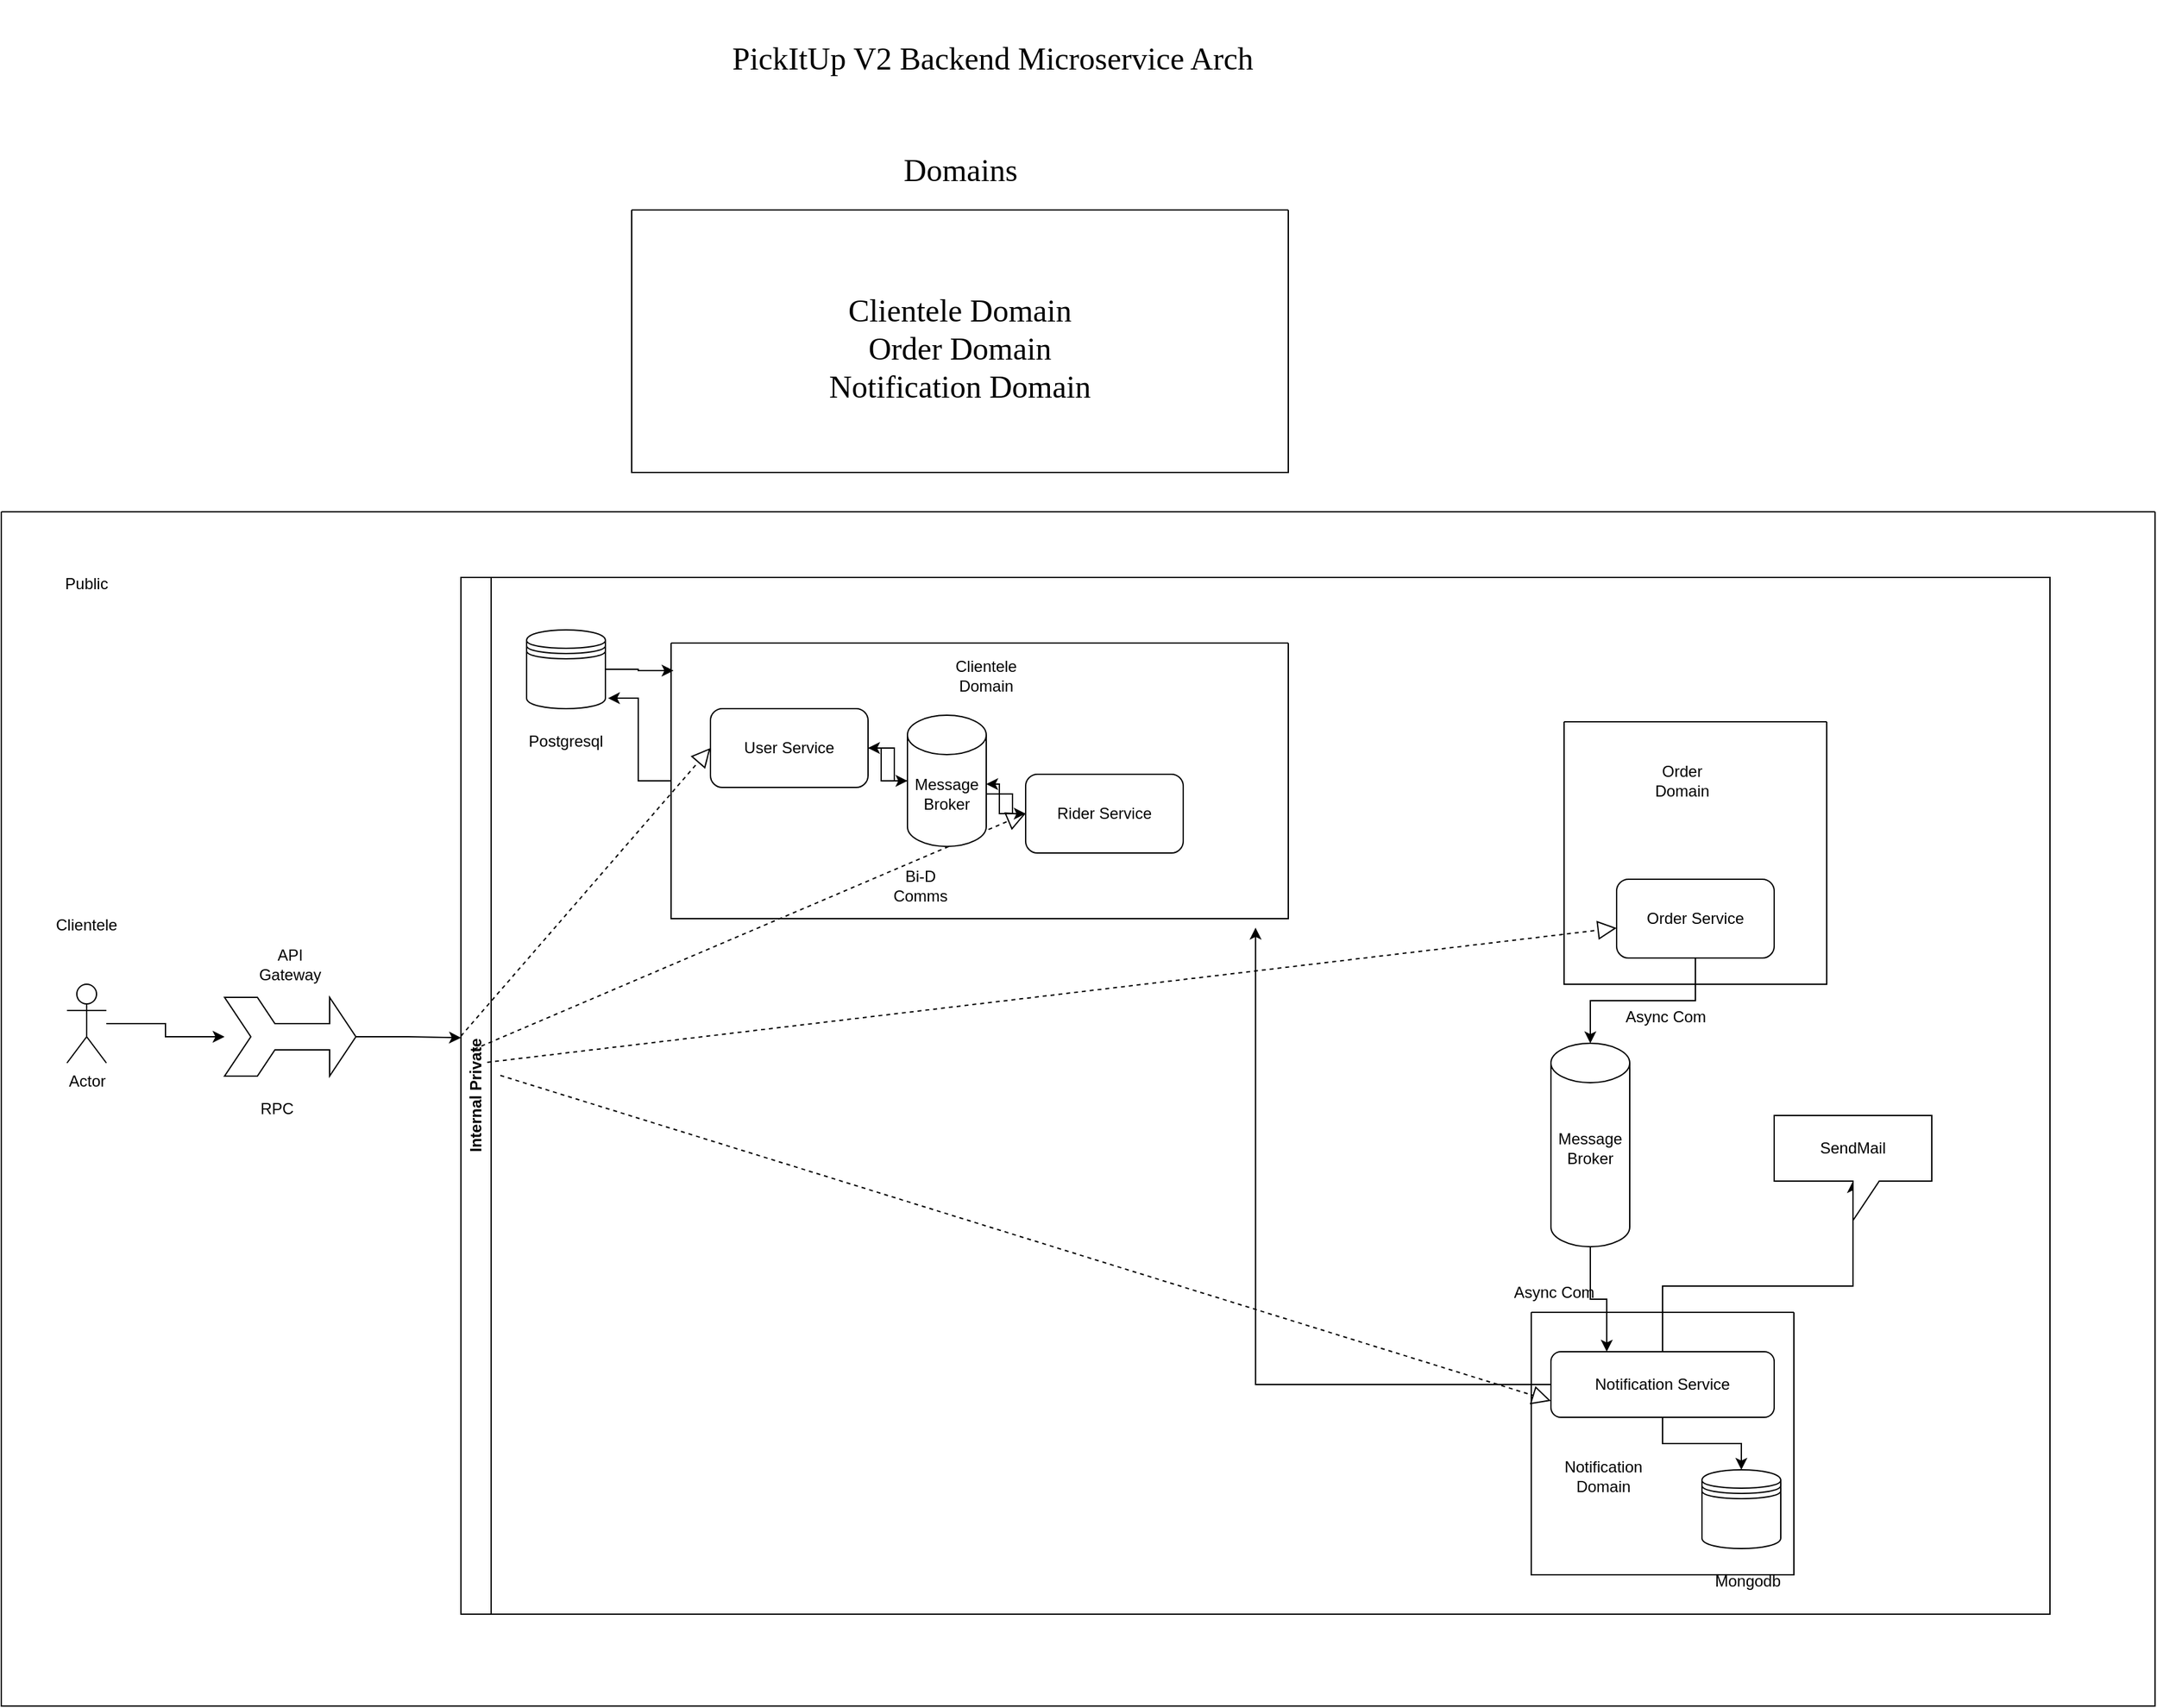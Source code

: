 <mxfile version="24.6.5" type="github">
  <diagram name="Page-1" id="FgEAp5zIvmQN_J7tIbwo">
    <mxGraphModel dx="2211" dy="1966" grid="1" gridSize="10" guides="1" tooltips="1" connect="1" arrows="1" fold="1" page="1" pageScale="1" pageWidth="850" pageHeight="1100" math="0" shadow="0">
      <root>
        <mxCell id="0" />
        <mxCell id="1" parent="0" />
        <mxCell id="CSwMS6x2vKCzfNLJ0Iir-1" value="&lt;font style=&quot;font-size: 24px;&quot; face=&quot;Georgia&quot;&gt;PickItUp V2 Backend Microservice Arch&lt;/font&gt;" style="text;html=1;align=center;verticalAlign=middle;whiteSpace=wrap;rounded=0;" vertex="1" parent="1">
          <mxGeometry x="510" y="-70" width="430" height="90" as="geometry" />
        </mxCell>
        <mxCell id="CSwMS6x2vKCzfNLJ0Iir-2" value="&lt;font style=&quot;font-size: 24px;&quot; face=&quot;Georgia&quot;&gt;Domains&lt;/font&gt;" style="text;html=1;align=center;verticalAlign=middle;resizable=0;points=[];autosize=1;strokeColor=none;fillColor=none;" vertex="1" parent="1">
          <mxGeometry x="640" y="40" width="120" height="40" as="geometry" />
        </mxCell>
        <mxCell id="CSwMS6x2vKCzfNLJ0Iir-6" value="" style="swimlane;startSize=0;" vertex="1" parent="1">
          <mxGeometry x="-30" y="320" width="1640" height="910" as="geometry" />
        </mxCell>
        <mxCell id="CSwMS6x2vKCzfNLJ0Iir-11" value="" style="edgeStyle=orthogonalEdgeStyle;rounded=0;orthogonalLoop=1;jettySize=auto;html=1;" edge="1" parent="CSwMS6x2vKCzfNLJ0Iir-6" source="CSwMS6x2vKCzfNLJ0Iir-5" target="CSwMS6x2vKCzfNLJ0Iir-9">
          <mxGeometry relative="1" as="geometry" />
        </mxCell>
        <mxCell id="CSwMS6x2vKCzfNLJ0Iir-5" value="Actor" style="shape=umlActor;verticalLabelPosition=bottom;verticalAlign=top;html=1;outlineConnect=0;" vertex="1" parent="CSwMS6x2vKCzfNLJ0Iir-6">
          <mxGeometry x="50" y="360" width="30" height="60" as="geometry" />
        </mxCell>
        <mxCell id="CSwMS6x2vKCzfNLJ0Iir-8" value="Public" style="text;html=1;align=center;verticalAlign=middle;whiteSpace=wrap;rounded=0;" vertex="1" parent="CSwMS6x2vKCzfNLJ0Iir-6">
          <mxGeometry x="35" y="40" width="60" height="30" as="geometry" />
        </mxCell>
        <mxCell id="CSwMS6x2vKCzfNLJ0Iir-9" value="" style="html=1;shadow=0;dashed=0;align=center;verticalAlign=middle;shape=mxgraph.arrows2.tailedNotchedArrow;dy1=10;dx1=20;notch=20;arrowHead=20;dx2=25;dy2=30;" vertex="1" parent="CSwMS6x2vKCzfNLJ0Iir-6">
          <mxGeometry x="170" y="370" width="100" height="60" as="geometry" />
        </mxCell>
        <mxCell id="CSwMS6x2vKCzfNLJ0Iir-12" value="API Gateway" style="text;html=1;align=center;verticalAlign=middle;whiteSpace=wrap;rounded=0;" vertex="1" parent="CSwMS6x2vKCzfNLJ0Iir-6">
          <mxGeometry x="190" y="330" width="60" height="30" as="geometry" />
        </mxCell>
        <mxCell id="CSwMS6x2vKCzfNLJ0Iir-13" value="Clientele" style="text;html=1;align=center;verticalAlign=middle;whiteSpace=wrap;rounded=0;" vertex="1" parent="CSwMS6x2vKCzfNLJ0Iir-6">
          <mxGeometry x="35" y="300" width="60" height="30" as="geometry" />
        </mxCell>
        <mxCell id="CSwMS6x2vKCzfNLJ0Iir-15" value="Internal Private" style="swimlane;horizontal=0;whiteSpace=wrap;html=1;" vertex="1" parent="CSwMS6x2vKCzfNLJ0Iir-6">
          <mxGeometry x="350" y="50" width="1210" height="790" as="geometry" />
        </mxCell>
        <mxCell id="CSwMS6x2vKCzfNLJ0Iir-17" value="" style="endArrow=block;dashed=1;endFill=0;endSize=12;html=1;rounded=0;" edge="1" parent="CSwMS6x2vKCzfNLJ0Iir-15">
          <mxGeometry width="160" relative="1" as="geometry">
            <mxPoint y="349.5" as="sourcePoint" />
            <mxPoint x="190" y="130" as="targetPoint" />
          </mxGeometry>
        </mxCell>
        <mxCell id="CSwMS6x2vKCzfNLJ0Iir-18" value="" style="endArrow=block;dashed=1;endFill=0;endSize=12;html=1;rounded=0;entryX=0;entryY=0.5;entryDx=0;entryDy=0;" edge="1" parent="CSwMS6x2vKCzfNLJ0Iir-15" target="CSwMS6x2vKCzfNLJ0Iir-26">
          <mxGeometry width="160" relative="1" as="geometry">
            <mxPoint x="10" y="359.5" as="sourcePoint" />
            <mxPoint x="340" y="200" as="targetPoint" />
          </mxGeometry>
        </mxCell>
        <mxCell id="CSwMS6x2vKCzfNLJ0Iir-19" value="" style="endArrow=block;dashed=1;endFill=0;endSize=12;html=1;rounded=0;" edge="1" parent="CSwMS6x2vKCzfNLJ0Iir-15" target="CSwMS6x2vKCzfNLJ0Iir-21">
          <mxGeometry width="160" relative="1" as="geometry">
            <mxPoint x="20" y="369.5" as="sourcePoint" />
            <mxPoint x="410" y="370" as="targetPoint" />
          </mxGeometry>
        </mxCell>
        <mxCell id="CSwMS6x2vKCzfNLJ0Iir-20" value="" style="endArrow=block;dashed=1;endFill=0;endSize=12;html=1;rounded=0;entryX=0;entryY=0.75;entryDx=0;entryDy=0;" edge="1" parent="CSwMS6x2vKCzfNLJ0Iir-15" target="CSwMS6x2vKCzfNLJ0Iir-24">
          <mxGeometry width="160" relative="1" as="geometry">
            <mxPoint x="30" y="379.5" as="sourcePoint" />
            <mxPoint x="800" y="530" as="targetPoint" />
          </mxGeometry>
        </mxCell>
        <mxCell id="CSwMS6x2vKCzfNLJ0Iir-42" style="edgeStyle=orthogonalEdgeStyle;rounded=0;orthogonalLoop=1;jettySize=auto;html=1;" edge="1" parent="CSwMS6x2vKCzfNLJ0Iir-15" source="CSwMS6x2vKCzfNLJ0Iir-21" target="CSwMS6x2vKCzfNLJ0Iir-40">
          <mxGeometry relative="1" as="geometry" />
        </mxCell>
        <mxCell id="CSwMS6x2vKCzfNLJ0Iir-21" value="Order Service" style="rounded=1;whiteSpace=wrap;html=1;" vertex="1" parent="CSwMS6x2vKCzfNLJ0Iir-15">
          <mxGeometry x="880" y="230" width="120" height="60" as="geometry" />
        </mxCell>
        <mxCell id="CSwMS6x2vKCzfNLJ0Iir-37" style="edgeStyle=orthogonalEdgeStyle;rounded=0;orthogonalLoop=1;jettySize=auto;html=1;entryX=0.5;entryY=0;entryDx=0;entryDy=0;" edge="1" parent="CSwMS6x2vKCzfNLJ0Iir-15" source="CSwMS6x2vKCzfNLJ0Iir-24" target="CSwMS6x2vKCzfNLJ0Iir-35">
          <mxGeometry relative="1" as="geometry" />
        </mxCell>
        <mxCell id="CSwMS6x2vKCzfNLJ0Iir-39" style="edgeStyle=orthogonalEdgeStyle;rounded=0;orthogonalLoop=1;jettySize=auto;html=1;" edge="1" parent="CSwMS6x2vKCzfNLJ0Iir-15" source="CSwMS6x2vKCzfNLJ0Iir-24" target="CSwMS6x2vKCzfNLJ0Iir-38">
          <mxGeometry relative="1" as="geometry" />
        </mxCell>
        <mxCell id="CSwMS6x2vKCzfNLJ0Iir-24" value="Notification Service" style="rounded=1;whiteSpace=wrap;html=1;" vertex="1" parent="CSwMS6x2vKCzfNLJ0Iir-15">
          <mxGeometry x="830" y="590" width="170" height="50" as="geometry" />
        </mxCell>
        <mxCell id="CSwMS6x2vKCzfNLJ0Iir-77" style="edgeStyle=orthogonalEdgeStyle;rounded=0;orthogonalLoop=1;jettySize=auto;html=1;entryX=1;entryY=0.25;entryDx=0;entryDy=0;" edge="1" parent="CSwMS6x2vKCzfNLJ0Iir-15" source="CSwMS6x2vKCzfNLJ0Iir-26" target="CSwMS6x2vKCzfNLJ0Iir-73">
          <mxGeometry relative="1" as="geometry" />
        </mxCell>
        <mxCell id="CSwMS6x2vKCzfNLJ0Iir-26" value="Rider Service" style="rounded=1;whiteSpace=wrap;html=1;" vertex="1" parent="CSwMS6x2vKCzfNLJ0Iir-15">
          <mxGeometry x="430" y="150" width="120" height="60" as="geometry" />
        </mxCell>
        <mxCell id="CSwMS6x2vKCzfNLJ0Iir-80" style="edgeStyle=orthogonalEdgeStyle;rounded=0;orthogonalLoop=1;jettySize=auto;html=1;" edge="1" parent="CSwMS6x2vKCzfNLJ0Iir-15" source="CSwMS6x2vKCzfNLJ0Iir-28" target="CSwMS6x2vKCzfNLJ0Iir-72">
          <mxGeometry relative="1" as="geometry" />
        </mxCell>
        <mxCell id="CSwMS6x2vKCzfNLJ0Iir-28" value="User Service" style="rounded=1;whiteSpace=wrap;html=1;" vertex="1" parent="CSwMS6x2vKCzfNLJ0Iir-15">
          <mxGeometry x="190" y="100" width="120" height="60" as="geometry" />
        </mxCell>
        <mxCell id="CSwMS6x2vKCzfNLJ0Iir-29" value="" style="swimlane;startSize=0;" vertex="1" parent="CSwMS6x2vKCzfNLJ0Iir-15">
          <mxGeometry x="160" y="50" width="470" height="210" as="geometry" />
        </mxCell>
        <mxCell id="CSwMS6x2vKCzfNLJ0Iir-30" value="Clientele Domain" style="text;html=1;align=center;verticalAlign=middle;whiteSpace=wrap;rounded=0;" vertex="1" parent="CSwMS6x2vKCzfNLJ0Iir-29">
          <mxGeometry x="210" y="10" width="60" height="30" as="geometry" />
        </mxCell>
        <mxCell id="CSwMS6x2vKCzfNLJ0Iir-72" value="" style="shape=cylinder3;whiteSpace=wrap;html=1;boundedLbl=1;backgroundOutline=1;size=15;" vertex="1" parent="CSwMS6x2vKCzfNLJ0Iir-29">
          <mxGeometry x="180" y="55" width="60" height="100" as="geometry" />
        </mxCell>
        <mxCell id="CSwMS6x2vKCzfNLJ0Iir-73" value="Message Broker" style="text;html=1;align=center;verticalAlign=middle;whiteSpace=wrap;rounded=0;" vertex="1" parent="CSwMS6x2vKCzfNLJ0Iir-29">
          <mxGeometry x="180" y="100" width="60" height="30" as="geometry" />
        </mxCell>
        <mxCell id="CSwMS6x2vKCzfNLJ0Iir-82" value="Bi-D Comms" style="text;html=1;align=center;verticalAlign=middle;whiteSpace=wrap;rounded=0;" vertex="1" parent="CSwMS6x2vKCzfNLJ0Iir-29">
          <mxGeometry x="160" y="170" width="60" height="30" as="geometry" />
        </mxCell>
        <mxCell id="CSwMS6x2vKCzfNLJ0Iir-31" value="" style="shape=datastore;whiteSpace=wrap;html=1;" vertex="1" parent="CSwMS6x2vKCzfNLJ0Iir-15">
          <mxGeometry x="50" y="40" width="60" height="60" as="geometry" />
        </mxCell>
        <mxCell id="CSwMS6x2vKCzfNLJ0Iir-32" style="edgeStyle=orthogonalEdgeStyle;rounded=0;orthogonalLoop=1;jettySize=auto;html=1;entryX=0.004;entryY=0.1;entryDx=0;entryDy=0;entryPerimeter=0;" edge="1" parent="CSwMS6x2vKCzfNLJ0Iir-15" source="CSwMS6x2vKCzfNLJ0Iir-31" target="CSwMS6x2vKCzfNLJ0Iir-29">
          <mxGeometry relative="1" as="geometry" />
        </mxCell>
        <mxCell id="CSwMS6x2vKCzfNLJ0Iir-33" style="edgeStyle=orthogonalEdgeStyle;rounded=0;orthogonalLoop=1;jettySize=auto;html=1;entryX=1.033;entryY=0.867;entryDx=0;entryDy=0;entryPerimeter=0;" edge="1" parent="CSwMS6x2vKCzfNLJ0Iir-15" source="CSwMS6x2vKCzfNLJ0Iir-29" target="CSwMS6x2vKCzfNLJ0Iir-31">
          <mxGeometry relative="1" as="geometry" />
        </mxCell>
        <mxCell id="CSwMS6x2vKCzfNLJ0Iir-34" value="Postgresql" style="text;html=1;align=center;verticalAlign=middle;whiteSpace=wrap;rounded=0;" vertex="1" parent="CSwMS6x2vKCzfNLJ0Iir-15">
          <mxGeometry x="50" y="110" width="60" height="30" as="geometry" />
        </mxCell>
        <mxCell id="CSwMS6x2vKCzfNLJ0Iir-35" value="" style="shape=datastore;whiteSpace=wrap;html=1;" vertex="1" parent="CSwMS6x2vKCzfNLJ0Iir-15">
          <mxGeometry x="945" y="680" width="60" height="60" as="geometry" />
        </mxCell>
        <mxCell id="CSwMS6x2vKCzfNLJ0Iir-36" value="Mongodb" style="text;html=1;align=center;verticalAlign=middle;whiteSpace=wrap;rounded=0;" vertex="1" parent="CSwMS6x2vKCzfNLJ0Iir-15">
          <mxGeometry x="950" y="750" width="60" height="30" as="geometry" />
        </mxCell>
        <mxCell id="CSwMS6x2vKCzfNLJ0Iir-38" value="SendMail" style="shape=callout;whiteSpace=wrap;html=1;perimeter=calloutPerimeter;" vertex="1" parent="CSwMS6x2vKCzfNLJ0Iir-15">
          <mxGeometry x="1000" y="410" width="120" height="80" as="geometry" />
        </mxCell>
        <mxCell id="CSwMS6x2vKCzfNLJ0Iir-71" style="edgeStyle=orthogonalEdgeStyle;rounded=0;orthogonalLoop=1;jettySize=auto;html=1;entryX=0.25;entryY=0;entryDx=0;entryDy=0;" edge="1" parent="CSwMS6x2vKCzfNLJ0Iir-15" source="CSwMS6x2vKCzfNLJ0Iir-40" target="CSwMS6x2vKCzfNLJ0Iir-24">
          <mxGeometry relative="1" as="geometry" />
        </mxCell>
        <mxCell id="CSwMS6x2vKCzfNLJ0Iir-40" value="" style="shape=cylinder3;whiteSpace=wrap;html=1;boundedLbl=1;backgroundOutline=1;size=15;" vertex="1" parent="CSwMS6x2vKCzfNLJ0Iir-15">
          <mxGeometry x="830" y="355" width="60" height="155" as="geometry" />
        </mxCell>
        <mxCell id="CSwMS6x2vKCzfNLJ0Iir-41" value="Message&lt;div&gt;Broker&lt;/div&gt;" style="text;html=1;align=center;verticalAlign=middle;whiteSpace=wrap;rounded=0;" vertex="1" parent="CSwMS6x2vKCzfNLJ0Iir-15">
          <mxGeometry x="830" y="420" width="60" height="30" as="geometry" />
        </mxCell>
        <mxCell id="CSwMS6x2vKCzfNLJ0Iir-43" value="Async Com" style="text;html=1;align=center;verticalAlign=middle;whiteSpace=wrap;rounded=0;" vertex="1" parent="CSwMS6x2vKCzfNLJ0Iir-15">
          <mxGeometry x="845" y="320" width="145" height="30" as="geometry" />
        </mxCell>
        <mxCell id="CSwMS6x2vKCzfNLJ0Iir-70" value="Async Com" style="text;html=1;align=center;verticalAlign=middle;whiteSpace=wrap;rounded=0;" vertex="1" parent="CSwMS6x2vKCzfNLJ0Iir-15">
          <mxGeometry x="760" y="530" width="145" height="30" as="geometry" />
        </mxCell>
        <mxCell id="CSwMS6x2vKCzfNLJ0Iir-75" style="edgeStyle=orthogonalEdgeStyle;rounded=0;orthogonalLoop=1;jettySize=auto;html=1;entryX=0.947;entryY=1.033;entryDx=0;entryDy=0;entryPerimeter=0;" edge="1" parent="CSwMS6x2vKCzfNLJ0Iir-15" source="CSwMS6x2vKCzfNLJ0Iir-24" target="CSwMS6x2vKCzfNLJ0Iir-29">
          <mxGeometry relative="1" as="geometry" />
        </mxCell>
        <mxCell id="CSwMS6x2vKCzfNLJ0Iir-78" style="edgeStyle=orthogonalEdgeStyle;rounded=0;orthogonalLoop=1;jettySize=auto;html=1;" edge="1" parent="CSwMS6x2vKCzfNLJ0Iir-15" source="CSwMS6x2vKCzfNLJ0Iir-72" target="CSwMS6x2vKCzfNLJ0Iir-28">
          <mxGeometry relative="1" as="geometry" />
        </mxCell>
        <mxCell id="CSwMS6x2vKCzfNLJ0Iir-81" style="edgeStyle=orthogonalEdgeStyle;rounded=0;orthogonalLoop=1;jettySize=auto;html=1;" edge="1" parent="CSwMS6x2vKCzfNLJ0Iir-15" source="CSwMS6x2vKCzfNLJ0Iir-73" target="CSwMS6x2vKCzfNLJ0Iir-26">
          <mxGeometry relative="1" as="geometry" />
        </mxCell>
        <mxCell id="CSwMS6x2vKCzfNLJ0Iir-83" value="" style="swimlane;startSize=0;" vertex="1" parent="CSwMS6x2vKCzfNLJ0Iir-15">
          <mxGeometry x="840" y="110" width="200" height="200" as="geometry" />
        </mxCell>
        <mxCell id="CSwMS6x2vKCzfNLJ0Iir-86" value="Order Domain" style="text;html=1;align=center;verticalAlign=middle;whiteSpace=wrap;rounded=0;" vertex="1" parent="CSwMS6x2vKCzfNLJ0Iir-83">
          <mxGeometry x="60" y="30" width="60" height="30" as="geometry" />
        </mxCell>
        <mxCell id="CSwMS6x2vKCzfNLJ0Iir-84" value="" style="swimlane;startSize=0;" vertex="1" parent="CSwMS6x2vKCzfNLJ0Iir-15">
          <mxGeometry x="815" y="560" width="200" height="200" as="geometry" />
        </mxCell>
        <mxCell id="CSwMS6x2vKCzfNLJ0Iir-124" value="Notification Domain" style="text;html=1;align=center;verticalAlign=middle;whiteSpace=wrap;rounded=0;" vertex="1" parent="CSwMS6x2vKCzfNLJ0Iir-84">
          <mxGeometry x="25" y="110" width="60" height="30" as="geometry" />
        </mxCell>
        <mxCell id="CSwMS6x2vKCzfNLJ0Iir-16" style="edgeStyle=orthogonalEdgeStyle;rounded=0;orthogonalLoop=1;jettySize=auto;html=1;entryX=0;entryY=0.444;entryDx=0;entryDy=0;entryPerimeter=0;" edge="1" parent="CSwMS6x2vKCzfNLJ0Iir-6" source="CSwMS6x2vKCzfNLJ0Iir-9" target="CSwMS6x2vKCzfNLJ0Iir-15">
          <mxGeometry relative="1" as="geometry" />
        </mxCell>
        <mxCell id="CSwMS6x2vKCzfNLJ0Iir-76" value="RPC" style="text;html=1;align=center;verticalAlign=middle;whiteSpace=wrap;rounded=0;" vertex="1" parent="CSwMS6x2vKCzfNLJ0Iir-6">
          <mxGeometry x="180" y="440" width="60" height="30" as="geometry" />
        </mxCell>
        <mxCell id="CSwMS6x2vKCzfNLJ0Iir-125" value="" style="swimlane;startSize=0;" vertex="1" parent="1">
          <mxGeometry x="450" y="90" width="500" height="200" as="geometry" />
        </mxCell>
        <mxCell id="CSwMS6x2vKCzfNLJ0Iir-4" value="&lt;font face=&quot;Georgia&quot;&gt;&lt;span style=&quot;font-size: 24px;&quot;&gt;Clientele Domain&lt;/span&gt;&lt;/font&gt;&lt;div&gt;&lt;div&gt;&lt;font face=&quot;Georgia&quot;&gt;&lt;span style=&quot;font-size: 24px;&quot;&gt;Order Domain&lt;/span&gt;&lt;/font&gt;&lt;/div&gt;&lt;div&gt;&lt;font face=&quot;Georgia&quot;&gt;&lt;span style=&quot;font-size: 24px;&quot;&gt;Notification Domain&lt;/span&gt;&lt;/font&gt;&lt;/div&gt;&lt;div&gt;&lt;font face=&quot;Georgia&quot;&gt;&lt;span style=&quot;font-size: 24px;&quot;&gt;&lt;br&gt;&lt;/span&gt;&lt;/font&gt;&lt;/div&gt;&lt;/div&gt;" style="text;html=1;align=center;verticalAlign=middle;whiteSpace=wrap;rounded=0;" vertex="1" parent="CSwMS6x2vKCzfNLJ0Iir-125">
          <mxGeometry x="60" y="50" width="380" height="140" as="geometry" />
        </mxCell>
      </root>
    </mxGraphModel>
  </diagram>
</mxfile>

